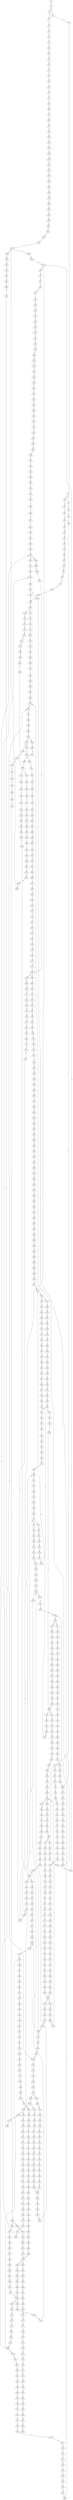 strict digraph  {
	S0 -> S1 [ label = C ];
	S1 -> S2 [ label = G ];
	S1 -> S3 [ label = T ];
	S2 -> S4 [ label = G ];
	S3 -> S5 [ label = G ];
	S4 -> S6 [ label = T ];
	S5 -> S7 [ label = T ];
	S6 -> S8 [ label = C ];
	S7 -> S9 [ label = C ];
	S7 -> S10 [ label = T ];
	S8 -> S11 [ label = T ];
	S9 -> S12 [ label = G ];
	S10 -> S13 [ label = C ];
	S11 -> S14 [ label = G ];
	S12 -> S15 [ label = C ];
	S13 -> S16 [ label = C ];
	S14 -> S17 [ label = G ];
	S15 -> S18 [ label = G ];
	S16 -> S19 [ label = G ];
	S17 -> S20 [ label = A ];
	S18 -> S21 [ label = C ];
	S19 -> S22 [ label = T ];
	S20 -> S23 [ label = G ];
	S21 -> S24 [ label = G ];
	S21 -> S25 [ label = A ];
	S22 -> S26 [ label = G ];
	S23 -> S27 [ label = G ];
	S24 -> S28 [ label = A ];
	S25 -> S29 [ label = G ];
	S25 -> S30 [ label = A ];
	S26 -> S31 [ label = G ];
	S27 -> S32 [ label = G ];
	S28 -> S33 [ label = G ];
	S29 -> S34 [ label = C ];
	S30 -> S35 [ label = C ];
	S31 -> S36 [ label = C ];
	S32 -> S37 [ label = T ];
	S33 -> S38 [ label = C ];
	S34 -> S39 [ label = C ];
	S35 -> S40 [ label = C ];
	S36 -> S41 [ label = C ];
	S37 -> S42 [ label = G ];
	S38 -> S43 [ label = A ];
	S39 -> S44 [ label = G ];
	S40 -> S45 [ label = C ];
	S41 -> S46 [ label = C ];
	S42 -> S47 [ label = T ];
	S43 -> S48 [ label = G ];
	S44 -> S49 [ label = G ];
	S45 -> S50 [ label = G ];
	S46 -> S51 [ label = G ];
	S47 -> S52 [ label = T ];
	S48 -> S53 [ label = T ];
	S49 -> S54 [ label = T ];
	S50 -> S55 [ label = T ];
	S51 -> S56 [ label = T ];
	S52 -> S57 [ label = C ];
	S53 -> S58 [ label = G ];
	S54 -> S59 [ label = G ];
	S55 -> S60 [ label = A ];
	S56 -> S61 [ label = C ];
	S57 -> S62 [ label = C ];
	S58 -> S63 [ label = C ];
	S59 -> S64 [ label = A ];
	S59 -> S65 [ label = G ];
	S60 -> S66 [ label = C ];
	S61 -> S67 [ label = C ];
	S62 -> S68 [ label = A ];
	S63 -> S69 [ label = A ];
	S64 -> S70 [ label = C ];
	S65 -> S71 [ label = T ];
	S65 -> S72 [ label = A ];
	S66 -> S73 [ label = A ];
	S67 -> S74 [ label = A ];
	S68 -> S75 [ label = G ];
	S69 -> S76 [ label = A ];
	S70 -> S77 [ label = G ];
	S71 -> S78 [ label = G ];
	S71 -> S79 [ label = T ];
	S72 -> S80 [ label = A ];
	S73 -> S81 [ label = G ];
	S74 -> S82 [ label = G ];
	S75 -> S83 [ label = C ];
	S76 -> S84 [ label = C ];
	S77 -> S85 [ label = T ];
	S78 -> S86 [ label = G ];
	S79 -> S87 [ label = A ];
	S80 -> S88 [ label = G ];
	S81 -> S89 [ label = C ];
	S82 -> S90 [ label = T ];
	S83 -> S91 [ label = A ];
	S84 -> S92 [ label = A ];
	S85 -> S93 [ label = G ];
	S86 -> S94 [ label = A ];
	S87 -> S95 [ label = G ];
	S88 -> S96 [ label = A ];
	S89 -> S97 [ label = A ];
	S90 -> S98 [ label = A ];
	S91 -> S99 [ label = G ];
	S92 -> S100 [ label = G ];
	S93 -> S101 [ label = G ];
	S94 -> S102 [ label = A ];
	S95 -> S103 [ label = A ];
	S96 -> S104 [ label = A ];
	S97 -> S105 [ label = G ];
	S98 -> S106 [ label = G ];
	S99 -> S107 [ label = A ];
	S100 -> S108 [ label = C ];
	S101 -> S109 [ label = G ];
	S102 -> S110 [ label = C ];
	S103 -> S111 [ label = A ];
	S104 -> S112 [ label = C ];
	S105 -> S113 [ label = G ];
	S106 -> S114 [ label = G ];
	S106 -> S115 [ label = C ];
	S107 -> S116 [ label = T ];
	S108 -> S117 [ label = T ];
	S109 -> S118 [ label = T ];
	S110 -> S119 [ label = C ];
	S111 -> S120 [ label = G ];
	S112 -> S121 [ label = G ];
	S113 -> S122 [ label = T ];
	S114 -> S123 [ label = G ];
	S115 -> S124 [ label = T ];
	S116 -> S125 [ label = A ];
	S117 -> S126 [ label = A ];
	S118 -> S127 [ label = A ];
	S119 -> S128 [ label = T ];
	S120 -> S129 [ label = G ];
	S121 -> S130 [ label = G ];
	S122 -> S131 [ label = G ];
	S123 -> S132 [ label = T ];
	S124 -> S133 [ label = C ];
	S125 -> S134 [ label = A ];
	S126 -> S135 [ label = C ];
	S127 -> S136 [ label = C ];
	S128 -> S137 [ label = C ];
	S129 -> S138 [ label = G ];
	S130 -> S139 [ label = C ];
	S131 -> S140 [ label = C ];
	S132 -> S141 [ label = C ];
	S133 -> S142 [ label = C ];
	S134 -> S143 [ label = A ];
	S135 -> S144 [ label = G ];
	S136 -> S145 [ label = T ];
	S137 -> S146 [ label = G ];
	S138 -> S147 [ label = G ];
	S139 -> S148 [ label = A ];
	S140 -> S149 [ label = A ];
	S141 -> S150 [ label = A ];
	S142 -> S151 [ label = A ];
	S143 -> S152 [ label = A ];
	S144 -> S153 [ label = A ];
	S145 -> S154 [ label = A ];
	S146 -> S155 [ label = G ];
	S147 -> S156 [ label = T ];
	S147 -> S157 [ label = G ];
	S148 -> S158 [ label = C ];
	S149 -> S159 [ label = C ];
	S150 -> S160 [ label = C ];
	S151 -> S161 [ label = C ];
	S152 -> S162 [ label = A ];
	S153 -> S163 [ label = G ];
	S154 -> S164 [ label = T ];
	S155 -> S165 [ label = C ];
	S156 -> S166 [ label = C ];
	S157 -> S167 [ label = T ];
	S158 -> S168 [ label = C ];
	S158 -> S169 [ label = T ];
	S159 -> S170 [ label = G ];
	S160 -> S171 [ label = T ];
	S161 -> S172 [ label = C ];
	S162 -> S173 [ label = C ];
	S163 -> S174 [ label = A ];
	S164 -> S175 [ label = T ];
	S165 -> S176 [ label = A ];
	S166 -> S177 [ label = T ];
	S167 -> S178 [ label = C ];
	S168 -> S179 [ label = G ];
	S169 -> S180 [ label = G ];
	S170 -> S181 [ label = C ];
	S171 -> S182 [ label = C ];
	S172 -> S183 [ label = G ];
	S173 -> S184 [ label = T ];
	S174 -> S185 [ label = A ];
	S175 -> S186 [ label = G ];
	S176 -> S187 [ label = C ];
	S177 -> S188 [ label = C ];
	S178 -> S189 [ label = C ];
	S179 -> S190 [ label = A ];
	S179 -> S191 [ label = G ];
	S180 -> S192 [ label = G ];
	S181 -> S193 [ label = G ];
	S182 -> S194 [ label = G ];
	S183 -> S195 [ label = G ];
	S184 -> S196 [ label = T ];
	S185 -> S197 [ label = C ];
	S186 -> S198 [ label = G ];
	S187 -> S199 [ label = G ];
	S187 -> S200 [ label = C ];
	S188 -> S201 [ label = T ];
	S189 -> S202 [ label = G ];
	S190 -> S203 [ label = G ];
	S190 -> S204 [ label = A ];
	S191 -> S205 [ label = G ];
	S192 -> S206 [ label = G ];
	S193 -> S207 [ label = G ];
	S194 -> S208 [ label = C ];
	S195 -> S209 [ label = A ];
	S196 -> S210 [ label = T ];
	S197 -> S211 [ label = T ];
	S198 -> S212 [ label = A ];
	S199 -> S213 [ label = C ];
	S200 -> S179 [ label = G ];
	S201 -> S214 [ label = C ];
	S202 -> S215 [ label = C ];
	S202 -> S216 [ label = T ];
	S203 -> S217 [ label = T ];
	S204 -> S218 [ label = T ];
	S205 -> S219 [ label = A ];
	S206 -> S220 [ label = A ];
	S207 -> S221 [ label = T ];
	S208 -> S222 [ label = T ];
	S209 -> S223 [ label = C ];
	S210 -> S224 [ label = G ];
	S211 -> S225 [ label = G ];
	S212 -> S226 [ label = A ];
	S213 -> S227 [ label = G ];
	S214 -> S228 [ label = G ];
	S215 -> S229 [ label = C ];
	S216 -> S230 [ label = C ];
	S217 -> S231 [ label = C ];
	S218 -> S232 [ label = G ];
	S219 -> S233 [ label = A ];
	S220 -> S234 [ label = A ];
	S221 -> S235 [ label = G ];
	S222 -> S236 [ label = T ];
	S223 -> S237 [ label = G ];
	S224 -> S238 [ label = C ];
	S225 -> S239 [ label = G ];
	S226 -> S240 [ label = C ];
	S227 -> S241 [ label = C ];
	S228 -> S242 [ label = T ];
	S229 -> S243 [ label = G ];
	S230 -> S244 [ label = G ];
	S231 -> S245 [ label = C ];
	S232 -> S246 [ label = T ];
	S233 -> S247 [ label = T ];
	S234 -> S248 [ label = C ];
	S235 -> S249 [ label = C ];
	S236 -> S250 [ label = C ];
	S237 -> S251 [ label = C ];
	S237 -> S252 [ label = T ];
	S238 -> S253 [ label = C ];
	S239 -> S254 [ label = C ];
	S240 -> S255 [ label = G ];
	S241 -> S256 [ label = G ];
	S242 -> S257 [ label = G ];
	S243 -> S258 [ label = G ];
	S244 -> S259 [ label = G ];
	S245 -> S260 [ label = A ];
	S246 -> S261 [ label = A ];
	S247 -> S262 [ label = T ];
	S248 -> S263 [ label = T ];
	S249 -> S264 [ label = C ];
	S250 -> S265 [ label = A ];
	S251 -> S266 [ label = C ];
	S252 -> S267 [ label = C ];
	S253 -> S268 [ label = G ];
	S254 -> S269 [ label = G ];
	S255 -> S270 [ label = G ];
	S256 -> S271 [ label = C ];
	S256 -> S272 [ label = G ];
	S257 -> S273 [ label = G ];
	S258 -> S274 [ label = A ];
	S259 -> S275 [ label = A ];
	S260 -> S276 [ label = G ];
	S261 -> S277 [ label = G ];
	S262 -> S278 [ label = G ];
	S263 -> S279 [ label = G ];
	S264 -> S280 [ label = G ];
	S265 -> S281 [ label = T ];
	S266 -> S282 [ label = C ];
	S267 -> S283 [ label = G ];
	S268 -> S284 [ label = T ];
	S269 -> S285 [ label = C ];
	S270 -> S286 [ label = T ];
	S271 -> S287 [ label = G ];
	S272 -> S288 [ label = C ];
	S273 -> S289 [ label = T ];
	S274 -> S290 [ label = A ];
	S275 -> S291 [ label = A ];
	S276 -> S292 [ label = T ];
	S276 -> S293 [ label = C ];
	S277 -> S294 [ label = T ];
	S278 -> S295 [ label = A ];
	S279 -> S296 [ label = G ];
	S280 -> S297 [ label = C ];
	S281 -> S298 [ label = C ];
	S282 -> S299 [ label = A ];
	S283 -> S300 [ label = T ];
	S284 -> S301 [ label = A ];
	S285 -> S302 [ label = A ];
	S286 -> S303 [ label = A ];
	S287 -> S304 [ label = T ];
	S288 -> S305 [ label = T ];
	S289 -> S306 [ label = A ];
	S290 -> S307 [ label = C ];
	S291 -> S308 [ label = C ];
	S292 -> S98 [ label = A ];
	S293 -> S309 [ label = T ];
	S294 -> S310 [ label = T ];
	S295 -> S311 [ label = A ];
	S296 -> S312 [ label = A ];
	S297 -> S313 [ label = C ];
	S297 -> S314 [ label = A ];
	S298 -> S315 [ label = C ];
	S299 -> S316 [ label = T ];
	S300 -> S317 [ label = G ];
	S301 -> S318 [ label = G ];
	S302 -> S319 [ label = G ];
	S303 -> S320 [ label = C ];
	S304 -> S321 [ label = C ];
	S305 -> S322 [ label = G ];
	S306 -> S323 [ label = C ];
	S307 -> S324 [ label = T ];
	S308 -> S325 [ label = A ];
	S308 -> S326 [ label = T ];
	S309 -> S327 [ label = T ];
	S310 -> S328 [ label = T ];
	S311 -> S329 [ label = C ];
	S312 -> S330 [ label = C ];
	S313 -> S331 [ label = G ];
	S314 -> S332 [ label = A ];
	S315 -> S333 [ label = A ];
	S316 -> S334 [ label = C ];
	S317 -> S335 [ label = A ];
	S318 -> S336 [ label = C ];
	S319 -> S337 [ label = C ];
	S320 -> S338 [ label = G ];
	S321 -> S339 [ label = G ];
	S322 -> S340 [ label = G ];
	S323 -> S341 [ label = C ];
	S324 -> S342 [ label = G ];
	S325 -> S343 [ label = G ];
	S326 -> S344 [ label = A ];
	S327 -> S345 [ label = C ];
	S328 -> S346 [ label = C ];
	S329 -> S347 [ label = C ];
	S330 -> S348 [ label = C ];
	S331 -> S349 [ label = G ];
	S332 -> S350 [ label = C ];
	S333 -> S351 [ label = G ];
	S334 -> S352 [ label = G ];
	S335 -> S353 [ label = C ];
	S336 -> S354 [ label = C ];
	S337 -> S355 [ label = G ];
	S338 -> S356 [ label = A ];
	S339 -> S357 [ label = A ];
	S340 -> S358 [ label = A ];
	S341 -> S359 [ label = G ];
	S342 -> S360 [ label = C ];
	S343 -> S361 [ label = G ];
	S344 -> S362 [ label = C ];
	S345 -> S363 [ label = A ];
	S346 -> S364 [ label = A ];
	S347 -> S365 [ label = C ];
	S348 -> S366 [ label = C ];
	S349 -> S367 [ label = T ];
	S350 -> S368 [ label = C ];
	S351 -> S369 [ label = A ];
	S352 -> S370 [ label = T ];
	S353 -> S371 [ label = C ];
	S354 -> S372 [ label = G ];
	S355 -> S373 [ label = G ];
	S356 -> S374 [ label = A ];
	S357 -> S375 [ label = C ];
	S358 -> S376 [ label = A ];
	S359 -> S377 [ label = G ];
	S360 -> S378 [ label = A ];
	S361 -> S379 [ label = A ];
	S362 -> S380 [ label = A ];
	S363 -> S381 [ label = C ];
	S364 -> S382 [ label = C ];
	S365 -> S383 [ label = G ];
	S366 -> S384 [ label = G ];
	S367 -> S385 [ label = G ];
	S368 -> S386 [ label = A ];
	S369 -> S387 [ label = A ];
	S370 -> S388 [ label = C ];
	S371 -> S389 [ label = G ];
	S372 -> S390 [ label = G ];
	S372 -> S391 [ label = C ];
	S373 -> S392 [ label = G ];
	S374 -> S393 [ label = G ];
	S375 -> S394 [ label = G ];
	S376 -> S395 [ label = T ];
	S377 -> S396 [ label = T ];
	S378 -> S397 [ label = A ];
	S379 -> S398 [ label = A ];
	S380 -> S399 [ label = A ];
	S381 -> S400 [ label = G ];
	S382 -> S401 [ label = T ];
	S383 -> S402 [ label = T ];
	S384 -> S403 [ label = T ];
	S385 -> S65 [ label = G ];
	S386 -> S404 [ label = G ];
	S387 -> S405 [ label = C ];
	S388 -> S406 [ label = C ];
	S389 -> S407 [ label = G ];
	S390 -> S408 [ label = T ];
	S391 -> S409 [ label = T ];
	S392 -> S410 [ label = T ];
	S393 -> S411 [ label = A ];
	S394 -> S412 [ label = C ];
	S395 -> S413 [ label = G ];
	S396 -> S414 [ label = G ];
	S397 -> S415 [ label = C ];
	S398 -> S416 [ label = T ];
	S399 -> S417 [ label = C ];
	S400 -> S418 [ label = C ];
	S401 -> S419 [ label = C ];
	S402 -> S420 [ label = C ];
	S403 -> S421 [ label = C ];
	S404 -> S422 [ label = A ];
	S404 -> S423 [ label = T ];
	S405 -> S424 [ label = C ];
	S406 -> S425 [ label = T ];
	S407 -> S426 [ label = T ];
	S408 -> S59 [ label = G ];
	S409 -> S427 [ label = G ];
	S410 -> S428 [ label = G ];
	S411 -> S429 [ label = A ];
	S412 -> S430 [ label = G ];
	S413 -> S431 [ label = G ];
	S414 -> S432 [ label = G ];
	S415 -> S433 [ label = C ];
	S416 -> S434 [ label = A ];
	S417 -> S435 [ label = G ];
	S418 -> S436 [ label = C ];
	S419 -> S437 [ label = C ];
	S420 -> S438 [ label = T ];
	S421 -> S438 [ label = T ];
	S422 -> S439 [ label = A ];
	S423 -> S440 [ label = C ];
	S424 -> S441 [ label = A ];
	S424 -> S442 [ label = G ];
	S425 -> S443 [ label = C ];
	S426 -> S444 [ label = C ];
	S427 -> S445 [ label = G ];
	S428 -> S446 [ label = C ];
	S429 -> S447 [ label = G ];
	S430 -> S448 [ label = C ];
	S431 -> S449 [ label = G ];
	S432 -> S71 [ label = T ];
	S433 -> S450 [ label = A ];
	S434 -> S451 [ label = G ];
	S435 -> S452 [ label = A ];
	S436 -> S453 [ label = C ];
	S437 -> S454 [ label = T ];
	S438 -> S455 [ label = C ];
	S439 -> S456 [ label = C ];
	S440 -> S457 [ label = G ];
	S441 -> S458 [ label = G ];
	S441 -> S459 [ label = C ];
	S442 -> S460 [ label = G ];
	S443 -> S461 [ label = T ];
	S444 -> S462 [ label = G ];
	S445 -> S463 [ label = A ];
	S446 -> S464 [ label = C ];
	S447 -> S465 [ label = T ];
	S448 -> S466 [ label = C ];
	S449 -> S467 [ label = G ];
	S450 -> S404 [ label = G ];
	S451 -> S468 [ label = T ];
	S452 -> S469 [ label = A ];
	S453 -> S470 [ label = T ];
	S454 -> S471 [ label = T ];
	S455 -> S472 [ label = G ];
	S456 -> S473 [ label = A ];
	S457 -> S474 [ label = C ];
	S458 -> S475 [ label = A ];
	S459 -> S476 [ label = C ];
	S460 -> S477 [ label = A ];
	S461 -> S478 [ label = T ];
	S461 -> S479 [ label = G ];
	S462 -> S480 [ label = C ];
	S463 -> S481 [ label = A ];
	S464 -> S482 [ label = G ];
	S465 -> S483 [ label = G ];
	S466 -> S484 [ label = T ];
	S467 -> S485 [ label = T ];
	S468 -> S486 [ label = C ];
	S469 -> S487 [ label = A ];
	S470 -> S488 [ label = T ];
	S471 -> S489 [ label = T ];
	S472 -> S490 [ label = G ];
	S473 -> S491 [ label = G ];
	S474 -> S492 [ label = G ];
	S475 -> S493 [ label = C ];
	S476 -> S494 [ label = A ];
	S477 -> S495 [ label = C ];
	S478 -> S496 [ label = C ];
	S479 -> S497 [ label = T ];
	S480 -> S498 [ label = G ];
	S481 -> S499 [ label = G ];
	S482 -> S297 [ label = C ];
	S483 -> S500 [ label = T ];
	S484 -> S501 [ label = C ];
	S485 -> S502 [ label = C ];
	S486 -> S503 [ label = T ];
	S487 -> S504 [ label = A ];
	S488 -> S505 [ label = C ];
	S489 -> S506 [ label = C ];
	S490 -> S507 [ label = C ];
	S491 -> S508 [ label = C ];
	S492 -> S509 [ label = C ];
	S493 -> S510 [ label = T ];
	S494 -> S511 [ label = C ];
	S495 -> S237 [ label = G ];
	S496 -> S512 [ label = T ];
	S497 -> S513 [ label = C ];
	S498 -> S514 [ label = T ];
	S499 -> S515 [ label = A ];
	S500 -> S516 [ label = C ];
	S501 -> S517 [ label = G ];
	S502 -> S518 [ label = C ];
	S503 -> S519 [ label = C ];
	S504 -> S520 [ label = C ];
	S505 -> S521 [ label = A ];
	S506 -> S522 [ label = A ];
	S507 -> S523 [ label = A ];
	S508 -> S524 [ label = C ];
	S509 -> S25 [ label = A ];
	S510 -> S525 [ label = C ];
	S511 -> S526 [ label = C ];
	S512 -> S527 [ label = C ];
	S513 -> S528 [ label = G ];
	S514 -> S529 [ label = A ];
	S515 -> S104 [ label = A ];
	S516 -> S530 [ label = C ];
	S517 -> S531 [ label = G ];
	S518 -> S202 [ label = G ];
	S519 -> S532 [ label = T ];
	S520 -> S533 [ label = A ];
	S521 -> S534 [ label = T ];
	S522 -> S535 [ label = T ];
	S523 -> S187 [ label = C ];
	S524 -> S536 [ label = G ];
	S525 -> S537 [ label = C ];
	S526 -> S538 [ label = C ];
	S527 -> S539 [ label = G ];
	S528 -> S540 [ label = T ];
	S529 -> S541 [ label = G ];
	S530 -> S542 [ label = T ];
	S531 -> S543 [ label = G ];
	S532 -> S544 [ label = C ];
	S533 -> S545 [ label = G ];
	S534 -> S546 [ label = C ];
	S535 -> S547 [ label = C ];
	S536 -> S548 [ label = T ];
	S537 -> S549 [ label = C ];
	S538 -> S550 [ label = C ];
	S539 -> S551 [ label = G ];
	S540 -> S552 [ label = G ];
	S541 -> S553 [ label = C ];
	S542 -> S554 [ label = G ];
	S543 -> S555 [ label = C ];
	S544 -> S556 [ label = T ];
	S545 -> S557 [ label = A ];
	S546 -> S315 [ label = C ];
	S547 -> S558 [ label = C ];
	S548 -> S559 [ label = C ];
	S549 -> S560 [ label = A ];
	S550 -> S561 [ label = T ];
	S551 -> S562 [ label = A ];
	S552 -> S563 [ label = G ];
	S553 -> S564 [ label = C ];
	S554 -> S565 [ label = G ];
	S555 -> S566 [ label = T ];
	S556 -> S567 [ label = G ];
	S557 -> S568 [ label = A ];
	S558 -> S333 [ label = A ];
	S559 -> S569 [ label = C ];
	S560 -> S570 [ label = T ];
	S561 -> S571 [ label = T ];
	S562 -> S572 [ label = G ];
	S563 -> S573 [ label = T ];
	S564 -> S372 [ label = G ];
	S565 -> S574 [ label = C ];
	S566 -> S575 [ label = C ];
	S567 -> S576 [ label = A ];
	S568 -> S577 [ label = G ];
	S569 -> S578 [ label = T ];
	S570 -> S579 [ label = C ];
	S571 -> S580 [ label = C ];
	S572 -> S581 [ label = A ];
	S573 -> S306 [ label = A ];
	S574 -> S582 [ label = C ];
	S575 -> S583 [ label = A ];
	S576 -> S584 [ label = G ];
	S577 -> S585 [ label = G ];
	S578 -> S586 [ label = C ];
	S579 -> S587 [ label = T ];
	S580 -> S588 [ label = C ];
	S580 -> S589 [ label = G ];
	S581 -> S590 [ label = G ];
	S582 -> S591 [ label = T ];
	S583 -> S592 [ label = C ];
	S584 -> S593 [ label = T ];
	S585 -> S594 [ label = G ];
	S586 -> S461 [ label = T ];
	S587 -> S595 [ label = G ];
	S588 -> S596 [ label = T ];
	S589 -> S597 [ label = A ];
	S590 -> S598 [ label = G ];
	S591 -> S599 [ label = G ];
	S592 -> S600 [ label = G ];
	S593 -> S601 [ label = A ];
	S594 -> S147 [ label = G ];
	S595 -> S602 [ label = C ];
	S596 -> S603 [ label = G ];
	S597 -> S604 [ label = T ];
	S598 -> S605 [ label = T ];
	S599 -> S606 [ label = G ];
	S600 -> S607 [ label = T ];
	S602 -> S608 [ label = C ];
	S603 -> S609 [ label = T ];
	S604 -> S610 [ label = C ];
	S605 -> S611 [ label = C ];
	S606 -> S612 [ label = G ];
	S607 -> S613 [ label = C ];
	S608 -> S614 [ label = A ];
	S609 -> S615 [ label = C ];
	S610 -> S616 [ label = G ];
	S611 -> S617 [ label = C ];
	S612 -> S618 [ label = T ];
	S613 -> S619 [ label = C ];
	S614 -> S620 [ label = G ];
	S615 -> S621 [ label = C ];
	S616 -> S622 [ label = T ];
	S617 -> S623 [ label = C ];
	S618 -> S624 [ label = C ];
	S619 -> S625 [ label = A ];
	S620 -> S626 [ label = T ];
	S621 -> S627 [ label = T ];
	S622 -> S628 [ label = T ];
	S623 -> S629 [ label = A ];
	S623 -> S630 [ label = G ];
	S624 -> S631 [ label = C ];
	S625 -> S632 [ label = G ];
	S626 -> S633 [ label = C ];
	S627 -> S634 [ label = A ];
	S627 -> S635 [ label = T ];
	S628 -> S636 [ label = T ];
	S629 -> S637 [ label = G ];
	S630 -> S638 [ label = G ];
	S630 -> S639 [ label = A ];
	S631 -> S640 [ label = C ];
	S632 -> S641 [ label = C ];
	S633 -> S642 [ label = G ];
	S634 -> S643 [ label = C ];
	S635 -> S644 [ label = G ];
	S636 -> S645 [ label = G ];
	S637 -> S646 [ label = A ];
	S638 -> S647 [ label = A ];
	S639 -> S648 [ label = G ];
	S639 -> S649 [ label = A ];
	S640 -> S650 [ label = G ];
	S641 -> S309 [ label = T ];
	S642 -> S651 [ label = T ];
	S643 -> S652 [ label = T ];
	S644 -> S653 [ label = T ];
	S645 -> S654 [ label = T ];
	S646 -> S655 [ label = G ];
	S647 -> S656 [ label = G ];
	S648 -> S657 [ label = T ];
	S649 -> S658 [ label = G ];
	S650 -> S639 [ label = A ];
	S651 -> S659 [ label = A ];
	S652 -> S660 [ label = A ];
	S653 -> S661 [ label = A ];
	S654 -> S662 [ label = A ];
	S655 -> S663 [ label = C ];
	S656 -> S664 [ label = G ];
	S657 -> S665 [ label = C ];
	S658 -> S666 [ label = T ];
	S659 -> S667 [ label = A ];
	S660 -> S668 [ label = C ];
	S661 -> S669 [ label = G ];
	S662 -> S670 [ label = G ];
	S663 -> S671 [ label = C ];
	S664 -> S672 [ label = C ];
	S665 -> S245 [ label = C ];
	S666 -> S673 [ label = C ];
	S667 -> S674 [ label = G ];
	S668 -> S675 [ label = C ];
	S669 -> S676 [ label = G ];
	S670 -> S677 [ label = G ];
	S671 -> S678 [ label = A ];
	S672 -> S679 [ label = G ];
	S673 -> S680 [ label = G ];
	S674 -> S681 [ label = A ];
	S675 -> S682 [ label = A ];
	S676 -> S683 [ label = A ];
	S677 -> S683 [ label = A ];
	S678 -> S684 [ label = C ];
	S679 -> S685 [ label = T ];
	S680 -> S686 [ label = C ];
	S680 -> S687 [ label = A ];
	S681 -> S688 [ label = C ];
	S682 -> S689 [ label = G ];
	S683 -> S690 [ label = G ];
	S683 -> S691 [ label = A ];
	S684 -> S692 [ label = G ];
	S685 -> S693 [ label = G ];
	S686 -> S694 [ label = G ];
	S687 -> S695 [ label = G ];
	S688 -> S696 [ label = G ];
	S689 -> S697 [ label = G ];
	S690 -> S698 [ label = A ];
	S691 -> S699 [ label = A ];
	S692 -> S700 [ label = G ];
	S693 -> S701 [ label = G ];
	S694 -> S702 [ label = G ];
	S695 -> S703 [ label = G ];
	S696 -> S704 [ label = G ];
	S697 -> S705 [ label = A ];
	S698 -> S706 [ label = G ];
	S699 -> S707 [ label = G ];
	S700 -> S708 [ label = T ];
	S701 -> S709 [ label = T ];
	S702 -> S710 [ label = C ];
	S703 -> S711 [ label = T ];
	S704 -> S712 [ label = C ];
	S705 -> S713 [ label = G ];
	S706 -> S714 [ label = G ];
	S707 -> S715 [ label = G ];
	S708 -> S716 [ label = T ];
	S709 -> S717 [ label = A ];
	S710 -> S718 [ label = T ];
	S711 -> S719 [ label = A ];
	S712 -> S720 [ label = T ];
	S713 -> S721 [ label = A ];
	S714 -> S605 [ label = T ];
	S715 -> S722 [ label = T ];
	S716 -> S723 [ label = A ];
	S717 -> S724 [ label = T ];
	S718 -> S725 [ label = A ];
	S719 -> S726 [ label = T ];
	S720 -> S727 [ label = C ];
	S721 -> S728 [ label = G ];
	S722 -> S729 [ label = C ];
	S723 -> S730 [ label = C ];
	S724 -> S731 [ label = G ];
	S725 -> S732 [ label = T ];
	S726 -> S733 [ label = A ];
	S727 -> S734 [ label = T ];
	S728 -> S735 [ label = T ];
	S729 -> S736 [ label = C ];
	S730 -> S737 [ label = T ];
	S731 -> S738 [ label = A ];
	S732 -> S739 [ label = A ];
	S733 -> S740 [ label = A ];
	S734 -> S741 [ label = C ];
	S735 -> S742 [ label = C ];
	S736 -> S743 [ label = C ];
	S737 -> S744 [ label = G ];
	S738 -> S745 [ label = G ];
	S739 -> S746 [ label = G ];
	S740 -> S747 [ label = G ];
	S741 -> S748 [ label = G ];
	S742 -> S749 [ label = A ];
	S743 -> S630 [ label = G ];
	S744 -> S750 [ label = C ];
	S745 -> S751 [ label = C ];
	S746 -> S752 [ label = T ];
	S747 -> S753 [ label = T ];
	S748 -> S754 [ label = A ];
	S749 -> S755 [ label = G ];
	S750 -> S756 [ label = A ];
	S751 -> S757 [ label = G ];
	S752 -> S758 [ label = A ];
	S753 -> S759 [ label = C ];
	S754 -> S760 [ label = A ];
	S755 -> S761 [ label = G ];
	S756 -> S762 [ label = G ];
	S757 -> S763 [ label = G ];
	S758 -> S764 [ label = G ];
	S759 -> S765 [ label = G ];
	S760 -> S766 [ label = G ];
	S761 -> S767 [ label = A ];
	S762 -> S768 [ label = A ];
	S763 -> S769 [ label = T ];
	S764 -> S770 [ label = C ];
	S765 -> S771 [ label = T ];
	S766 -> S772 [ label = T ];
	S767 -> S773 [ label = C ];
	S768 -> S774 [ label = C ];
	S769 -> S775 [ label = C ];
	S770 -> S776 [ label = C ];
	S771 -> S777 [ label = G ];
	S772 -> S778 [ label = C ];
	S773 -> S779 [ label = C ];
	S774 -> S780 [ label = G ];
	S775 -> S781 [ label = G ];
	S776 -> S782 [ label = G ];
	S777 -> S783 [ label = G ];
	S778 -> S680 [ label = G ];
	S779 -> S784 [ label = A ];
	S780 -> S785 [ label = G ];
	S781 -> S786 [ label = C ];
	S782 -> S787 [ label = A ];
	S783 -> S573 [ label = T ];
	S784 -> S788 [ label = G ];
	S785 -> S789 [ label = A ];
	S786 -> S790 [ label = A ];
	S787 -> S791 [ label = A ];
	S788 -> S792 [ label = T ];
	S789 -> S793 [ label = C ];
	S790 -> S794 [ label = C ];
	S791 -> S795 [ label = A ];
	S792 -> S796 [ label = C ];
	S793 -> S797 [ label = A ];
	S794 -> S798 [ label = G ];
	S795 -> S799 [ label = C ];
	S796 -> S800 [ label = T ];
	S797 -> S801 [ label = C ];
	S798 -> S802 [ label = C ];
	S799 -> S803 [ label = C ];
	S800 -> S804 [ label = C ];
	S801 -> S805 [ label = A ];
	S802 -> S806 [ label = G ];
	S803 -> S807 [ label = C ];
	S804 -> S808 [ label = T ];
	S805 -> S809 [ label = C ];
	S806 -> S241 [ label = C ];
	S807 -> S810 [ label = C ];
	S808 -> S811 [ label = G ];
	S809 -> S812 [ label = C ];
	S810 -> S813 [ label = G ];
	S811 -> S814 [ label = T ];
	S812 -> S815 [ label = T ];
	S813 -> S816 [ label = A ];
	S814 -> S817 [ label = A ];
	S815 -> S818 [ label = C ];
	S816 -> S819 [ label = C ];
	S818 -> S820 [ label = T ];
	S819 -> S821 [ label = T ];
	S820 -> S822 [ label = A ];
	S821 -> S823 [ label = A ];
	S822 -> S824 [ label = G ];
	S823 -> S825 [ label = G ];
	S824 -> S826 [ label = A ];
	S825 -> S827 [ label = A ];
	S826 -> S828 [ label = A ];
	S827 -> S829 [ label = A ];
	S828 -> S830 [ label = C ];
	S829 -> S831 [ label = T ];
	S830 -> S832 [ label = G ];
	S831 -> S833 [ label = C ];
	S832 -> S834 [ label = A ];
	S833 -> S835 [ label = G ];
	S834 -> S836 [ label = G ];
	S835 -> S837 [ label = G ];
	S836 -> S838 [ label = G ];
	S837 -> S839 [ label = G ];
	S838 -> S840 [ label = T ];
	S839 -> S841 [ label = T ];
	S840 -> S842 [ label = G ];
	S841 -> S843 [ label = A ];
	S842 -> S844 [ label = T ];
	S843 -> S845 [ label = T ];
	S844 -> S846 [ label = C ];
	S845 -> S847 [ label = C ];
	S846 -> S848 [ label = C ];
	S847 -> S849 [ label = C ];
	S848 -> S850 [ label = C ];
	S849 -> S851 [ label = C ];
	S850 -> S852 [ label = T ];
	S851 -> S853 [ label = G ];
	S852 -> S854 [ label = G ];
	S853 -> S855 [ label = A ];
	S854 -> S856 [ label = T ];
	S855 -> S857 [ label = A ];
	S856 -> S858 [ label = C ];
	S857 -> S859 [ label = A ];
	S858 -> S860 [ label = C ];
	S859 -> S861 [ label = G ];
	S860 -> S627 [ label = T ];
	S861 -> S862 [ label = T ];
	S862 -> S863 [ label = G ];
	S863 -> S864 [ label = T ];
	S864 -> S865 [ label = C ];
	S865 -> S866 [ label = G ];
	S866 -> S867 [ label = T ];
	S867 -> S868 [ label = C ];
	S868 -> S869 [ label = G ];
	S869 -> S870 [ label = G ];
	S870 -> S871 [ label = A ];
	S871 -> S291 [ label = A ];
}
